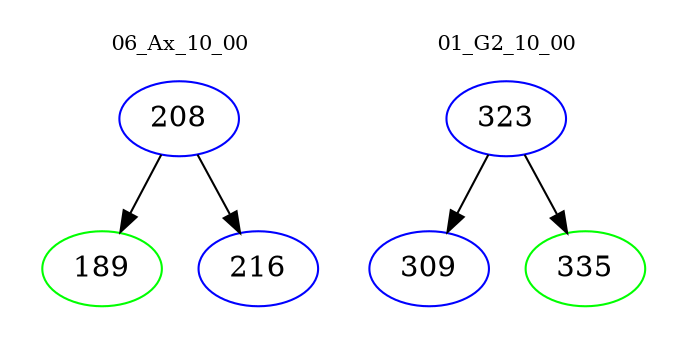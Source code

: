 digraph{
subgraph cluster_0 {
color = white
label = "06_Ax_10_00";
fontsize=10;
T0_208 [label="208", color="blue"]
T0_208 -> T0_189 [color="black"]
T0_189 [label="189", color="green"]
T0_208 -> T0_216 [color="black"]
T0_216 [label="216", color="blue"]
}
subgraph cluster_1 {
color = white
label = "01_G2_10_00";
fontsize=10;
T1_323 [label="323", color="blue"]
T1_323 -> T1_309 [color="black"]
T1_309 [label="309", color="blue"]
T1_323 -> T1_335 [color="black"]
T1_335 [label="335", color="green"]
}
}
